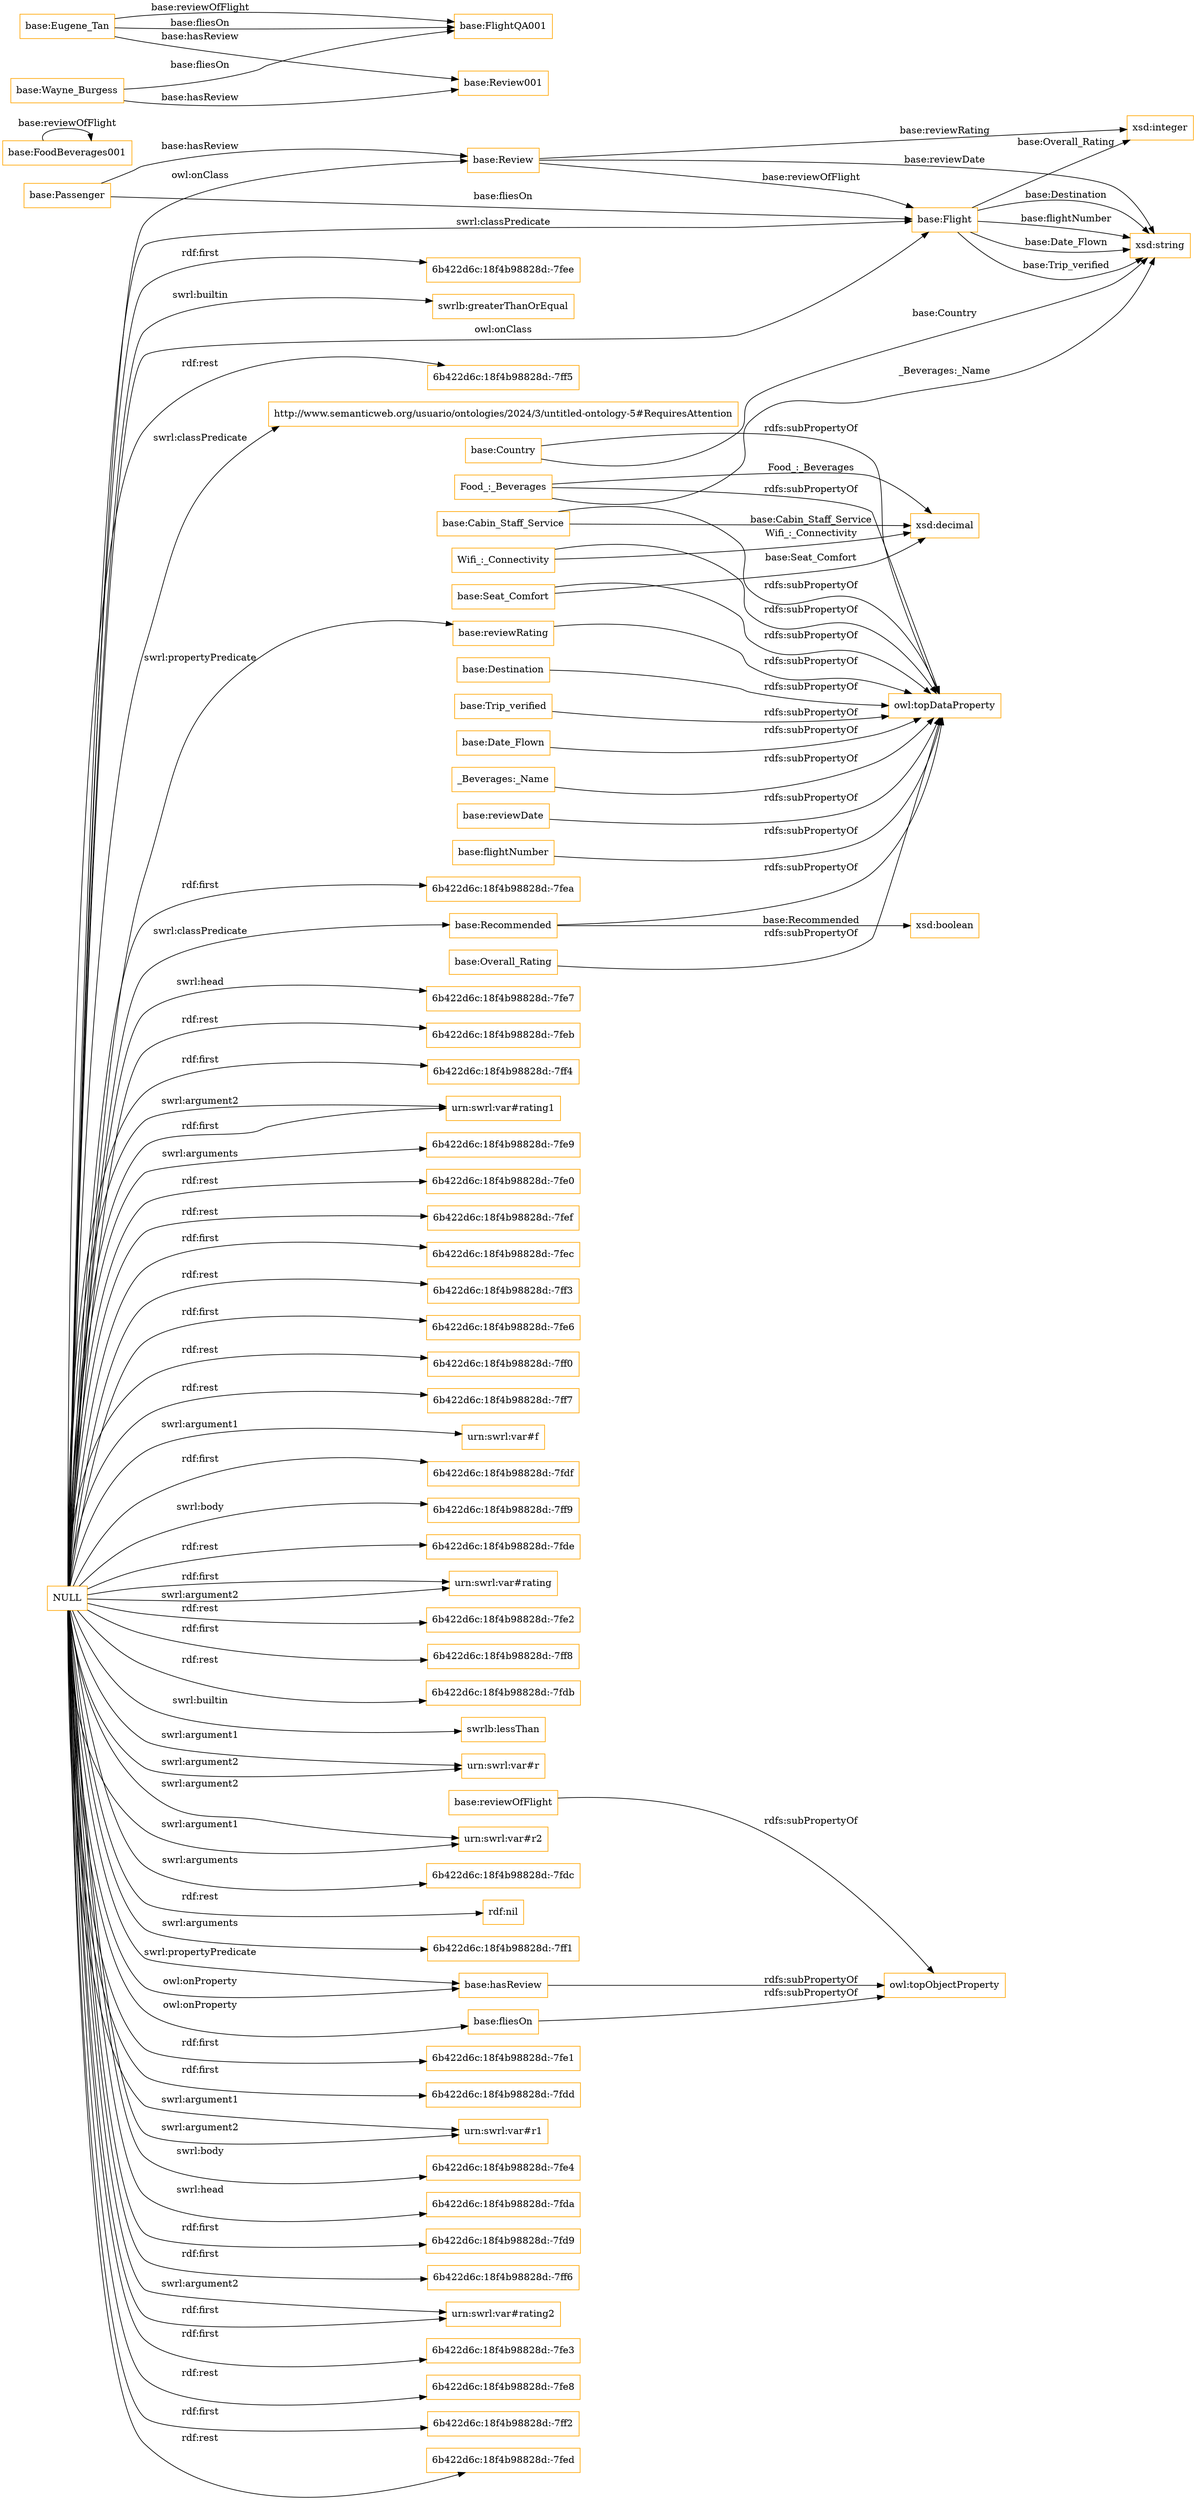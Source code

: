 digraph ar2dtool_diagram { 
rankdir=LR;
size="1501"
node [shape = rectangle, color="orange"]; "http://www.semanticweb.org/usuario/ontologies/2024/3/untitled-ontology-5#RequiresAttention" "base:Passenger" "base:Date_Flown" "base:Cabin_Staff_Service" "base:Country" "base:Seat_Comfort" "Wifi_:_Connectivity" "base:Review" "base:Overall_Rating" "base:Destination" "base:Recommended" "base:Trip_verified" "base:Flight" "Food_:_Beverages" ; /*classes style*/
	"NULL" -> "6b422d6c:18f4b98828d:-7feb" [ label = "rdf:rest" ];
	"NULL" -> "6b422d6c:18f4b98828d:-7ff4" [ label = "rdf:first" ];
	"NULL" -> "urn:swrl:var#rating1" [ label = "rdf:first" ];
	"NULL" -> "6b422d6c:18f4b98828d:-7fe9" [ label = "swrl:arguments" ];
	"NULL" -> "6b422d6c:18f4b98828d:-7fe0" [ label = "rdf:rest" ];
	"NULL" -> "6b422d6c:18f4b98828d:-7fef" [ label = "rdf:rest" ];
	"NULL" -> "6b422d6c:18f4b98828d:-7fec" [ label = "rdf:first" ];
	"NULL" -> "6b422d6c:18f4b98828d:-7ff3" [ label = "rdf:rest" ];
	"NULL" -> "6b422d6c:18f4b98828d:-7fe6" [ label = "rdf:first" ];
	"NULL" -> "base:reviewRating" [ label = "swrl:propertyPredicate" ];
	"NULL" -> "6b422d6c:18f4b98828d:-7ff0" [ label = "rdf:rest" ];
	"NULL" -> "6b422d6c:18f4b98828d:-7ff7" [ label = "rdf:rest" ];
	"NULL" -> "urn:swrl:var#f" [ label = "swrl:argument1" ];
	"NULL" -> "6b422d6c:18f4b98828d:-7fdf" [ label = "rdf:first" ];
	"NULL" -> "6b422d6c:18f4b98828d:-7ff9" [ label = "swrl:body" ];
	"NULL" -> "6b422d6c:18f4b98828d:-7fde" [ label = "rdf:rest" ];
	"NULL" -> "6b422d6c:18f4b98828d:-7fe2" [ label = "rdf:rest" ];
	"NULL" -> "6b422d6c:18f4b98828d:-7ff8" [ label = "rdf:first" ];
	"NULL" -> "6b422d6c:18f4b98828d:-7fdb" [ label = "rdf:rest" ];
	"NULL" -> "swrlb:lessThan" [ label = "swrl:builtin" ];
	"NULL" -> "urn:swrl:var#r" [ label = "swrl:argument2" ];
	"NULL" -> "urn:swrl:var#r2" [ label = "swrl:argument1" ];
	"NULL" -> "http://www.semanticweb.org/usuario/ontologies/2024/3/untitled-ontology-5#RequiresAttention" [ label = "swrl:classPredicate" ];
	"NULL" -> "6b422d6c:18f4b98828d:-7fdc" [ label = "swrl:arguments" ];
	"NULL" -> "rdf:nil" [ label = "rdf:rest" ];
	"NULL" -> "base:Review" [ label = "owl:onClass" ];
	"NULL" -> "6b422d6c:18f4b98828d:-7ff1" [ label = "swrl:arguments" ];
	"NULL" -> "base:hasReview" [ label = "owl:onProperty" ];
	"NULL" -> "6b422d6c:18f4b98828d:-7fe1" [ label = "rdf:first" ];
	"NULL" -> "base:fliesOn" [ label = "owl:onProperty" ];
	"NULL" -> "6b422d6c:18f4b98828d:-7fdd" [ label = "rdf:first" ];
	"NULL" -> "urn:swrl:var#r1" [ label = "swrl:argument2" ];
	"NULL" -> "urn:swrl:var#rating1" [ label = "swrl:argument2" ];
	"NULL" -> "6b422d6c:18f4b98828d:-7fe4" [ label = "swrl:body" ];
	"NULL" -> "6b422d6c:18f4b98828d:-7fda" [ label = "swrl:head" ];
	"NULL" -> "6b422d6c:18f4b98828d:-7fd9" [ label = "rdf:first" ];
	"NULL" -> "base:Recommended" [ label = "swrl:classPredicate" ];
	"NULL" -> "6b422d6c:18f4b98828d:-7ff6" [ label = "rdf:first" ];
	"NULL" -> "base:Flight" [ label = "owl:onClass" ];
	"NULL" -> "urn:swrl:var#rating2" [ label = "rdf:first" ];
	"NULL" -> "6b422d6c:18f4b98828d:-7fe3" [ label = "rdf:first" ];
	"NULL" -> "urn:swrl:var#r1" [ label = "swrl:argument1" ];
	"NULL" -> "6b422d6c:18f4b98828d:-7fe8" [ label = "rdf:rest" ];
	"NULL" -> "6b422d6c:18f4b98828d:-7ff2" [ label = "rdf:first" ];
	"NULL" -> "6b422d6c:18f4b98828d:-7fed" [ label = "rdf:rest" ];
	"NULL" -> "urn:swrl:var#rating" [ label = "rdf:first" ];
	"NULL" -> "6b422d6c:18f4b98828d:-7fee" [ label = "rdf:first" ];
	"NULL" -> "base:hasReview" [ label = "swrl:propertyPredicate" ];
	"NULL" -> "urn:swrl:var#rating2" [ label = "swrl:argument2" ];
	"NULL" -> "swrlb:greaterThanOrEqual" [ label = "swrl:builtin" ];
	"NULL" -> "urn:swrl:var#rating" [ label = "swrl:argument2" ];
	"NULL" -> "base:Flight" [ label = "swrl:classPredicate" ];
	"NULL" -> "6b422d6c:18f4b98828d:-7ff5" [ label = "rdf:rest" ];
	"NULL" -> "6b422d6c:18f4b98828d:-7fea" [ label = "rdf:first" ];
	"NULL" -> "6b422d6c:18f4b98828d:-7fe7" [ label = "swrl:head" ];
	"NULL" -> "urn:swrl:var#r2" [ label = "swrl:argument2" ];
	"NULL" -> "urn:swrl:var#r" [ label = "swrl:argument1" ];
	"base:Date_Flown" -> "owl:topDataProperty" [ label = "rdfs:subPropertyOf" ];
	"base:Destination" -> "owl:topDataProperty" [ label = "rdfs:subPropertyOf" ];
	"base:hasReview" -> "owl:topObjectProperty" [ label = "rdfs:subPropertyOf" ];
	"base:Seat_Comfort" -> "owl:topDataProperty" [ label = "rdfs:subPropertyOf" ];
	"base:FoodBeverages001" -> "base:FoodBeverages001" [ label = "base:reviewOfFlight" ];
	"base:Trip_verified" -> "owl:topDataProperty" [ label = "rdfs:subPropertyOf" ];
	"_Beverages:_Name" -> "owl:topDataProperty" [ label = "rdfs:subPropertyOf" ];
	"base:reviewOfFlight" -> "owl:topObjectProperty" [ label = "rdfs:subPropertyOf" ];
	"Wifi_:_Connectivity" -> "owl:topDataProperty" [ label = "rdfs:subPropertyOf" ];
	"base:Recommended" -> "owl:topDataProperty" [ label = "rdfs:subPropertyOf" ];
	"base:fliesOn" -> "owl:topObjectProperty" [ label = "rdfs:subPropertyOf" ];
	"base:Country" -> "owl:topDataProperty" [ label = "rdfs:subPropertyOf" ];
	"Food_:_Beverages" -> "owl:topDataProperty" [ label = "rdfs:subPropertyOf" ];
	"base:reviewDate" -> "owl:topDataProperty" [ label = "rdfs:subPropertyOf" ];
	"base:reviewRating" -> "owl:topDataProperty" [ label = "rdfs:subPropertyOf" ];
	"base:Wayne_Burgess" -> "base:Review001" [ label = "base:hasReview" ];
	"base:Wayne_Burgess" -> "base:FlightQA001" [ label = "base:fliesOn" ];
	"base:flightNumber" -> "owl:topDataProperty" [ label = "rdfs:subPropertyOf" ];
	"base:Eugene_Tan" -> "base:FlightQA001" [ label = "base:reviewOfFlight" ];
	"base:Eugene_Tan" -> "base:FlightQA001" [ label = "base:fliesOn" ];
	"base:Eugene_Tan" -> "base:Review001" [ label = "base:hasReview" ];
	"base:Overall_Rating" -> "owl:topDataProperty" [ label = "rdfs:subPropertyOf" ];
	"base:Cabin_Staff_Service" -> "owl:topDataProperty" [ label = "rdfs:subPropertyOf" ];
	"base:Flight" -> "xsd:string" [ label = "base:Trip_verified" ];
	"base:Flight" -> "xsd:string" [ label = "base:Destination" ];
	"base:Flight" -> "xsd:integer" [ label = "base:Overall_Rating" ];
	"base:Seat_Comfort" -> "xsd:decimal" [ label = "base:Seat_Comfort" ];
	"base:Country" -> "xsd:string" [ label = "base:Country" ];
	"base:Review" -> "xsd:integer" [ label = "base:reviewRating" ];
	"base:Flight" -> "xsd:string" [ label = "base:flightNumber" ];
	"base:Passenger" -> "base:Review" [ label = "base:hasReview" ];
	"base:Cabin_Staff_Service" -> "xsd:decimal" [ label = "base:Cabin_Staff_Service" ];
	"base:Review" -> "xsd:string" [ label = "base:reviewDate" ];
	"Wifi_:_Connectivity" -> "xsd:decimal" [ label = "Wifi_:_Connectivity" ];
	"base:Flight" -> "xsd:string" [ label = "base:Date_Flown" ];
	"base:Review" -> "base:Flight" [ label = "base:reviewOfFlight" ];
	"base:Recommended" -> "xsd:boolean" [ label = "base:Recommended" ];
	"Food_:_Beverages" -> "xsd:decimal" [ label = "Food_:_Beverages" ];
	"Food_:_Beverages" -> "xsd:string" [ label = "_Beverages:_Name" ];
	"base:Passenger" -> "base:Flight" [ label = "base:fliesOn" ];

}
